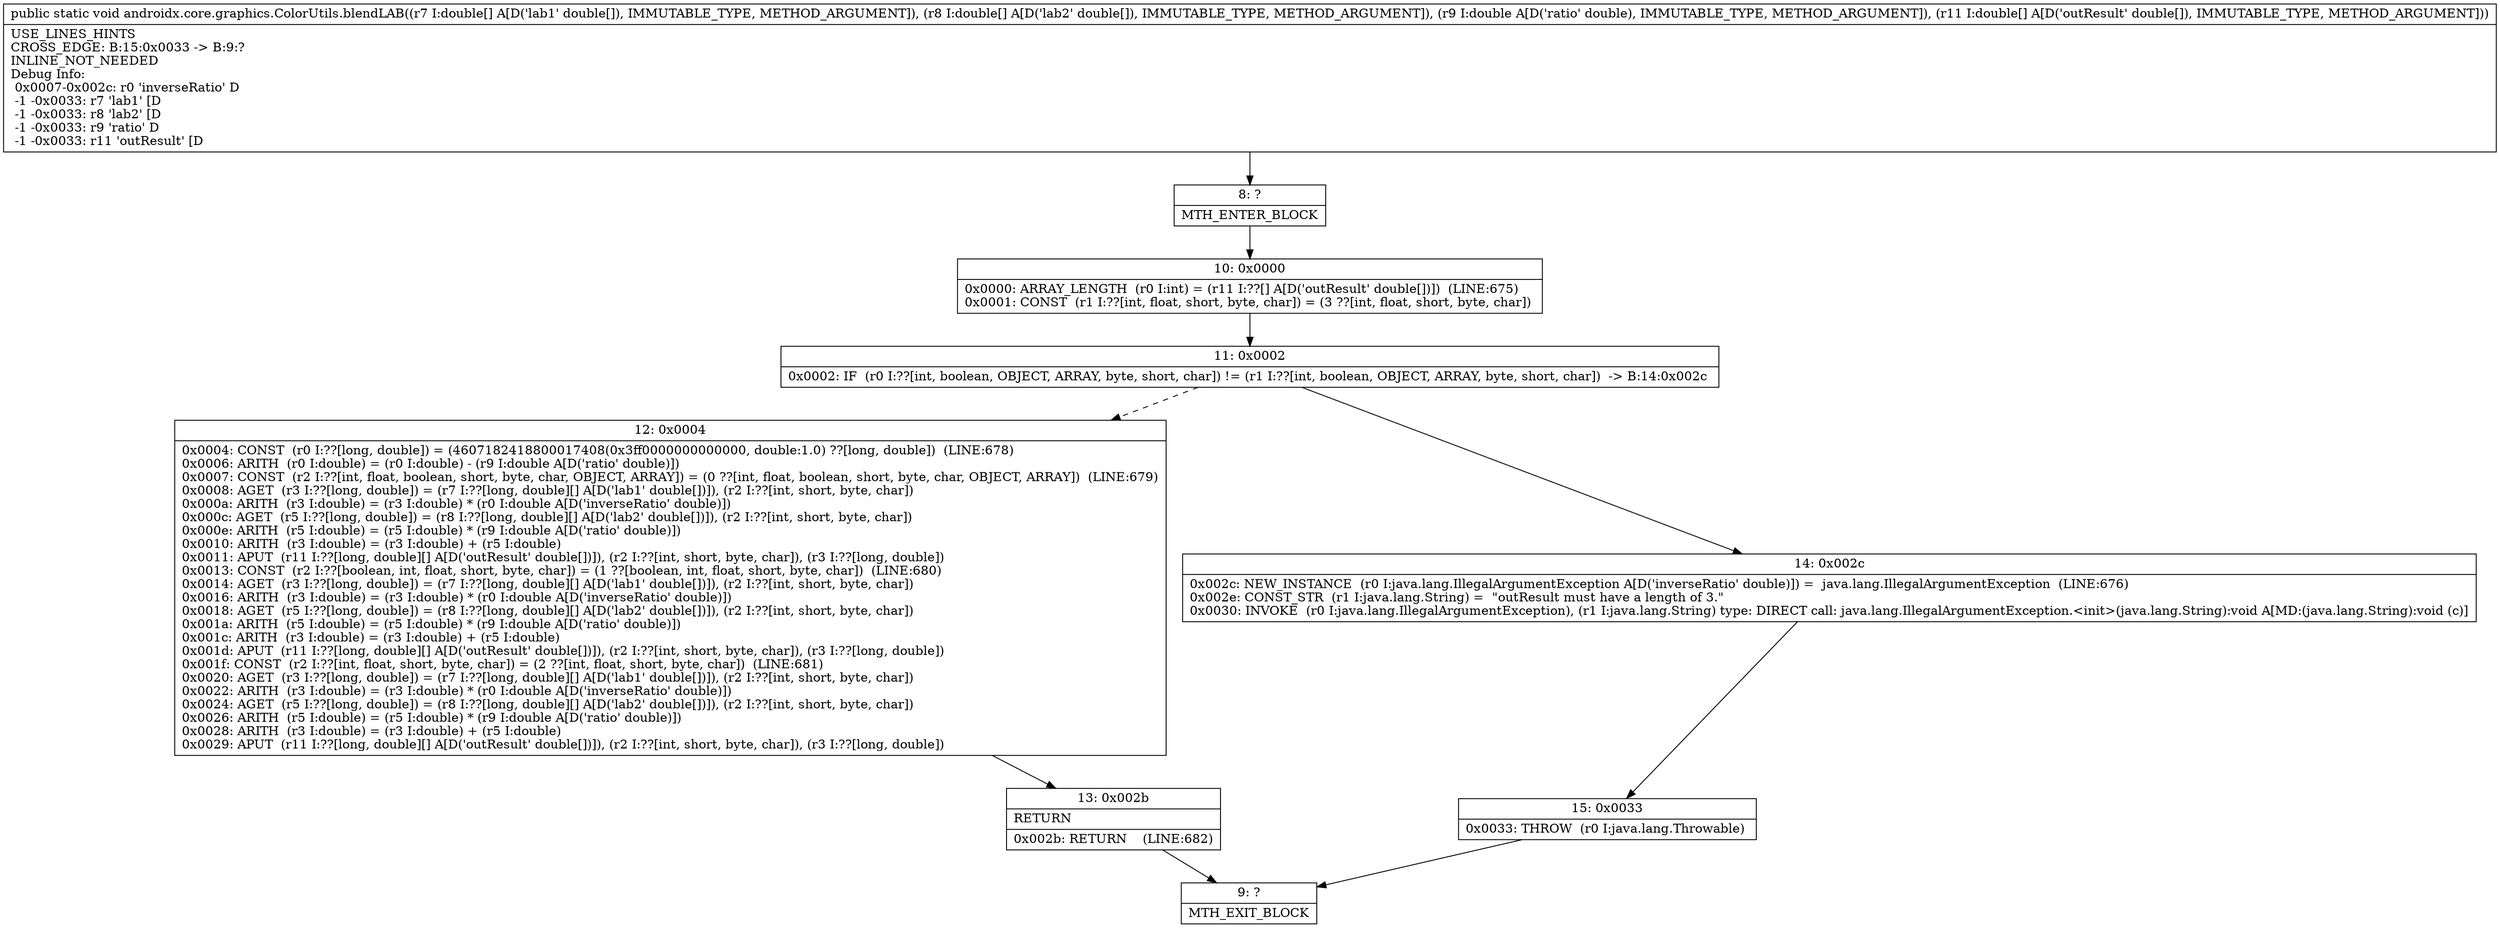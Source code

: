 digraph "CFG forandroidx.core.graphics.ColorUtils.blendLAB([D[DD[D)V" {
Node_8 [shape=record,label="{8\:\ ?|MTH_ENTER_BLOCK\l}"];
Node_10 [shape=record,label="{10\:\ 0x0000|0x0000: ARRAY_LENGTH  (r0 I:int) = (r11 I:??[] A[D('outResult' double[])])  (LINE:675)\l0x0001: CONST  (r1 I:??[int, float, short, byte, char]) = (3 ??[int, float, short, byte, char]) \l}"];
Node_11 [shape=record,label="{11\:\ 0x0002|0x0002: IF  (r0 I:??[int, boolean, OBJECT, ARRAY, byte, short, char]) != (r1 I:??[int, boolean, OBJECT, ARRAY, byte, short, char])  \-\> B:14:0x002c \l}"];
Node_12 [shape=record,label="{12\:\ 0x0004|0x0004: CONST  (r0 I:??[long, double]) = (4607182418800017408(0x3ff0000000000000, double:1.0) ??[long, double])  (LINE:678)\l0x0006: ARITH  (r0 I:double) = (r0 I:double) \- (r9 I:double A[D('ratio' double)]) \l0x0007: CONST  (r2 I:??[int, float, boolean, short, byte, char, OBJECT, ARRAY]) = (0 ??[int, float, boolean, short, byte, char, OBJECT, ARRAY])  (LINE:679)\l0x0008: AGET  (r3 I:??[long, double]) = (r7 I:??[long, double][] A[D('lab1' double[])]), (r2 I:??[int, short, byte, char]) \l0x000a: ARITH  (r3 I:double) = (r3 I:double) * (r0 I:double A[D('inverseRatio' double)]) \l0x000c: AGET  (r5 I:??[long, double]) = (r8 I:??[long, double][] A[D('lab2' double[])]), (r2 I:??[int, short, byte, char]) \l0x000e: ARITH  (r5 I:double) = (r5 I:double) * (r9 I:double A[D('ratio' double)]) \l0x0010: ARITH  (r3 I:double) = (r3 I:double) + (r5 I:double) \l0x0011: APUT  (r11 I:??[long, double][] A[D('outResult' double[])]), (r2 I:??[int, short, byte, char]), (r3 I:??[long, double]) \l0x0013: CONST  (r2 I:??[boolean, int, float, short, byte, char]) = (1 ??[boolean, int, float, short, byte, char])  (LINE:680)\l0x0014: AGET  (r3 I:??[long, double]) = (r7 I:??[long, double][] A[D('lab1' double[])]), (r2 I:??[int, short, byte, char]) \l0x0016: ARITH  (r3 I:double) = (r3 I:double) * (r0 I:double A[D('inverseRatio' double)]) \l0x0018: AGET  (r5 I:??[long, double]) = (r8 I:??[long, double][] A[D('lab2' double[])]), (r2 I:??[int, short, byte, char]) \l0x001a: ARITH  (r5 I:double) = (r5 I:double) * (r9 I:double A[D('ratio' double)]) \l0x001c: ARITH  (r3 I:double) = (r3 I:double) + (r5 I:double) \l0x001d: APUT  (r11 I:??[long, double][] A[D('outResult' double[])]), (r2 I:??[int, short, byte, char]), (r3 I:??[long, double]) \l0x001f: CONST  (r2 I:??[int, float, short, byte, char]) = (2 ??[int, float, short, byte, char])  (LINE:681)\l0x0020: AGET  (r3 I:??[long, double]) = (r7 I:??[long, double][] A[D('lab1' double[])]), (r2 I:??[int, short, byte, char]) \l0x0022: ARITH  (r3 I:double) = (r3 I:double) * (r0 I:double A[D('inverseRatio' double)]) \l0x0024: AGET  (r5 I:??[long, double]) = (r8 I:??[long, double][] A[D('lab2' double[])]), (r2 I:??[int, short, byte, char]) \l0x0026: ARITH  (r5 I:double) = (r5 I:double) * (r9 I:double A[D('ratio' double)]) \l0x0028: ARITH  (r3 I:double) = (r3 I:double) + (r5 I:double) \l0x0029: APUT  (r11 I:??[long, double][] A[D('outResult' double[])]), (r2 I:??[int, short, byte, char]), (r3 I:??[long, double]) \l}"];
Node_13 [shape=record,label="{13\:\ 0x002b|RETURN\l|0x002b: RETURN    (LINE:682)\l}"];
Node_9 [shape=record,label="{9\:\ ?|MTH_EXIT_BLOCK\l}"];
Node_14 [shape=record,label="{14\:\ 0x002c|0x002c: NEW_INSTANCE  (r0 I:java.lang.IllegalArgumentException A[D('inverseRatio' double)]) =  java.lang.IllegalArgumentException  (LINE:676)\l0x002e: CONST_STR  (r1 I:java.lang.String) =  \"outResult must have a length of 3.\" \l0x0030: INVOKE  (r0 I:java.lang.IllegalArgumentException), (r1 I:java.lang.String) type: DIRECT call: java.lang.IllegalArgumentException.\<init\>(java.lang.String):void A[MD:(java.lang.String):void (c)]\l}"];
Node_15 [shape=record,label="{15\:\ 0x0033|0x0033: THROW  (r0 I:java.lang.Throwable) \l}"];
MethodNode[shape=record,label="{public static void androidx.core.graphics.ColorUtils.blendLAB((r7 I:double[] A[D('lab1' double[]), IMMUTABLE_TYPE, METHOD_ARGUMENT]), (r8 I:double[] A[D('lab2' double[]), IMMUTABLE_TYPE, METHOD_ARGUMENT]), (r9 I:double A[D('ratio' double), IMMUTABLE_TYPE, METHOD_ARGUMENT]), (r11 I:double[] A[D('outResult' double[]), IMMUTABLE_TYPE, METHOD_ARGUMENT]))  | USE_LINES_HINTS\lCROSS_EDGE: B:15:0x0033 \-\> B:9:?\lINLINE_NOT_NEEDED\lDebug Info:\l  0x0007\-0x002c: r0 'inverseRatio' D\l  \-1 \-0x0033: r7 'lab1' [D\l  \-1 \-0x0033: r8 'lab2' [D\l  \-1 \-0x0033: r9 'ratio' D\l  \-1 \-0x0033: r11 'outResult' [D\l}"];
MethodNode -> Node_8;Node_8 -> Node_10;
Node_10 -> Node_11;
Node_11 -> Node_12[style=dashed];
Node_11 -> Node_14;
Node_12 -> Node_13;
Node_13 -> Node_9;
Node_14 -> Node_15;
Node_15 -> Node_9;
}

